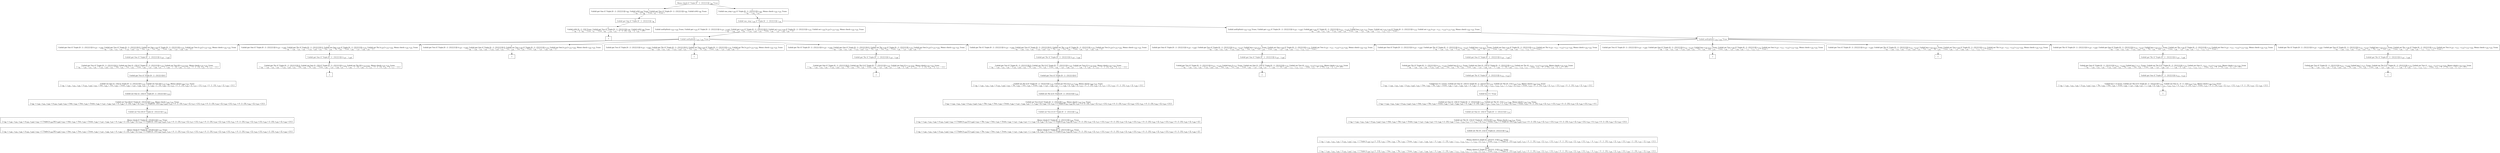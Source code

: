 digraph {
    graph [rankdir=TB
          ,bgcolor=transparent];
    node [shape=box
         ,fillcolor=white
         ,style=filled];
    0 [label=<O <BR/> Memo check (C Triple [0 : 2 : [3] [] [1]]) v<SUB>68</SUB> Trueo>];
    1 [label=<C <BR/> Unfold get One (C Triple [0 : 2 : [3] [] [1]]) v<SUB>98</SUB>, Unfold isNil v<SUB>98</SUB> Trueo, Unfold get Two (C Triple [0 : 2 : [3] [] [1]]) v<SUB>99</SUB>, Unfold isNil v<SUB>99</SUB> Trueo <BR/>  [ v<SUB>68</SUB> &rarr; [], v<SUB>96</SUB> &rarr; Trueo, v<SUB>97</SUB> &rarr; Trueo ] >];
    2 [label=<C <BR/> Unfold one_step v<SUB>100</SUB> (C Triple [0 : 2 : [3] [] [1]]) v<SUB>102</SUB>, Memo check v<SUB>102</SUB> v<SUB>101</SUB> Trueo <BR/>  [ v<SUB>68</SUB> &rarr; v<SUB>100</SUB> : v<SUB>101</SUB> ] >];
    3 [label=<O <BR/> Unfold get One (C Triple [0 : 2 : [3] [] [1]]) v<SUB>98</SUB>>];
    4 [label=<C <BR/> Unfold isNil (0 : 2 : [3]) Trueo, Unfold get Two (C Triple [0 : 2 : [3] [] [1]]) v<SUB>99</SUB>, Unfold isNil v<SUB>99</SUB> Trueo <BR/>  [ v<SUB>68</SUB> &rarr; [], v<SUB>96</SUB> &rarr; Trueo, v<SUB>97</SUB> &rarr; Trueo, v<SUB>98</SUB> &rarr; v<SUB>103</SUB>, v<SUB>103</SUB> &rarr; 0 : 2 : [3], v<SUB>104</SUB> &rarr; [], v<SUB>105</SUB> &rarr; [1] ] >];
    5 [label=<_|_>];
    6 [label=<O <BR/> Unfold one_step v<SUB>100</SUB> (C Triple [0 : 2 : [3] [] [1]]) v<SUB>102</SUB>>];
    7 [label=<C <BR/> Unfold notEqStick v<SUB>103</SUB> v<SUB>104</SUB> Trueo, Unfold get v<SUB>103</SUB> (C Triple [0 : 2 : [3] [] [1]]) (v<SUB>107</SUB> : v<SUB>108</SUB>), Unfold get v<SUB>104</SUB> (C Triple [0 : 2 : [3] [] [1]]) [], Unfold set v<SUB>103</SUB> v<SUB>108</SUB> (C Triple [0 : 2 : [3] [] [1]]) v<SUB>110</SUB>, Unfold set v<SUB>104</SUB> [v<SUB>107</SUB>] v<SUB>110</SUB> v<SUB>102</SUB>, Memo check v<SUB>102</SUB> v<SUB>101</SUB> Trueo <BR/>  [ v<SUB>68</SUB> &rarr; v<SUB>100</SUB> : v<SUB>101</SUB>, v<SUB>100</SUB> &rarr; (v<SUB>103</SUB>, v<SUB>104</SUB>), v<SUB>105</SUB> &rarr; Trueo, v<SUB>106</SUB> &rarr; v<SUB>107</SUB> : v<SUB>108</SUB>, v<SUB>109</SUB> &rarr; [] ] >];
    8 [label=<C <BR/> Unfold notEqStick v<SUB>103</SUB> v<SUB>104</SUB> Trueo, Unfold get v<SUB>103</SUB> (C Triple [0 : 2 : [3] [] [1]]) (v<SUB>107</SUB> : v<SUB>108</SUB>), Unfold get v<SUB>104</SUB> (C Triple [0 : 2 : [3] [] [1]]) (v<SUB>111</SUB> : v<SUB>112</SUB>), Unfold less v<SUB>107</SUB> v<SUB>111</SUB> Trueo, Unfold set v<SUB>103</SUB> v<SUB>108</SUB> (C Triple [0 : 2 : [3] [] [1]]) v<SUB>114</SUB>, Unfold set v<SUB>104</SUB> (v<SUB>107</SUB> : v<SUB>111</SUB> : v<SUB>112</SUB>) v<SUB>114</SUB> v<SUB>102</SUB>, Memo check v<SUB>102</SUB> v<SUB>101</SUB> Trueo <BR/>  [ v<SUB>68</SUB> &rarr; v<SUB>100</SUB> : v<SUB>101</SUB>, v<SUB>100</SUB> &rarr; (v<SUB>103</SUB>, v<SUB>104</SUB>), v<SUB>105</SUB> &rarr; Trueo, v<SUB>106</SUB> &rarr; v<SUB>107</SUB> : v<SUB>108</SUB>, v<SUB>109</SUB> &rarr; v<SUB>111</SUB> : v<SUB>112</SUB>, v<SUB>113</SUB> &rarr; Trueo ] >];
    9 [label=<O <BR/> Unfold notEqStick v<SUB>103</SUB> v<SUB>104</SUB> Trueo>];
    10 [label=<C <BR/> Unfold get One (C Triple [0 : 2 : [3] [] [1]]) (v<SUB>107</SUB> : v<SUB>108</SUB>), Unfold get Two (C Triple [0 : 2 : [3] [] [1]]) [], Unfold set One v<SUB>108</SUB> (C Triple [0 : 2 : [3] [] [1]]) v<SUB>110</SUB>, Unfold set Two [v<SUB>107</SUB>] v<SUB>110</SUB> v<SUB>102</SUB>, Memo check v<SUB>102</SUB> v<SUB>101</SUB> Trueo <BR/>  [ v<SUB>68</SUB> &rarr; v<SUB>100</SUB> : v<SUB>101</SUB>, v<SUB>100</SUB> &rarr; (v<SUB>103</SUB>, v<SUB>104</SUB>), v<SUB>103</SUB> &rarr; One, v<SUB>104</SUB> &rarr; Two, v<SUB>105</SUB> &rarr; Trueo, v<SUB>106</SUB> &rarr; v<SUB>107</SUB> : v<SUB>108</SUB>, v<SUB>109</SUB> &rarr; [] ] >];
    11 [label=<C <BR/> Unfold get One (C Triple [0 : 2 : [3] [] [1]]) (v<SUB>107</SUB> : v<SUB>108</SUB>), Unfold get Thr (C Triple [0 : 2 : [3] [] [1]]) [], Unfold set One v<SUB>108</SUB> (C Triple [0 : 2 : [3] [] [1]]) v<SUB>110</SUB>, Unfold set Thr [v<SUB>107</SUB>] v<SUB>110</SUB> v<SUB>102</SUB>, Memo check v<SUB>102</SUB> v<SUB>101</SUB> Trueo <BR/>  [ v<SUB>68</SUB> &rarr; v<SUB>100</SUB> : v<SUB>101</SUB>, v<SUB>100</SUB> &rarr; (v<SUB>103</SUB>, v<SUB>104</SUB>), v<SUB>103</SUB> &rarr; One, v<SUB>104</SUB> &rarr; Thr, v<SUB>105</SUB> &rarr; Trueo, v<SUB>106</SUB> &rarr; v<SUB>107</SUB> : v<SUB>108</SUB>, v<SUB>109</SUB> &rarr; [] ] >];
    12 [label=<C <BR/> Unfold get Two (C Triple [0 : 2 : [3] [] [1]]) (v<SUB>107</SUB> : v<SUB>108</SUB>), Unfold get One (C Triple [0 : 2 : [3] [] [1]]) [], Unfold set Two v<SUB>108</SUB> (C Triple [0 : 2 : [3] [] [1]]) v<SUB>110</SUB>, Unfold set One [v<SUB>107</SUB>] v<SUB>110</SUB> v<SUB>102</SUB>, Memo check v<SUB>102</SUB> v<SUB>101</SUB> Trueo <BR/>  [ v<SUB>68</SUB> &rarr; v<SUB>100</SUB> : v<SUB>101</SUB>, v<SUB>100</SUB> &rarr; (v<SUB>103</SUB>, v<SUB>104</SUB>), v<SUB>103</SUB> &rarr; Two, v<SUB>104</SUB> &rarr; One, v<SUB>105</SUB> &rarr; Trueo, v<SUB>106</SUB> &rarr; v<SUB>107</SUB> : v<SUB>108</SUB>, v<SUB>109</SUB> &rarr; [] ] >];
    13 [label=<C <BR/> Unfold get Two (C Triple [0 : 2 : [3] [] [1]]) (v<SUB>107</SUB> : v<SUB>108</SUB>), Unfold get Thr (C Triple [0 : 2 : [3] [] [1]]) [], Unfold set Two v<SUB>108</SUB> (C Triple [0 : 2 : [3] [] [1]]) v<SUB>110</SUB>, Unfold set Thr [v<SUB>107</SUB>] v<SUB>110</SUB> v<SUB>102</SUB>, Memo check v<SUB>102</SUB> v<SUB>101</SUB> Trueo <BR/>  [ v<SUB>68</SUB> &rarr; v<SUB>100</SUB> : v<SUB>101</SUB>, v<SUB>100</SUB> &rarr; (v<SUB>103</SUB>, v<SUB>104</SUB>), v<SUB>103</SUB> &rarr; Two, v<SUB>104</SUB> &rarr; Thr, v<SUB>105</SUB> &rarr; Trueo, v<SUB>106</SUB> &rarr; v<SUB>107</SUB> : v<SUB>108</SUB>, v<SUB>109</SUB> &rarr; [] ] >];
    14 [label=<C <BR/> Unfold get Thr (C Triple [0 : 2 : [3] [] [1]]) (v<SUB>107</SUB> : v<SUB>108</SUB>), Unfold get One (C Triple [0 : 2 : [3] [] [1]]) [], Unfold set Thr v<SUB>108</SUB> (C Triple [0 : 2 : [3] [] [1]]) v<SUB>110</SUB>, Unfold set One [v<SUB>107</SUB>] v<SUB>110</SUB> v<SUB>102</SUB>, Memo check v<SUB>102</SUB> v<SUB>101</SUB> Trueo <BR/>  [ v<SUB>68</SUB> &rarr; v<SUB>100</SUB> : v<SUB>101</SUB>, v<SUB>100</SUB> &rarr; (v<SUB>103</SUB>, v<SUB>104</SUB>), v<SUB>103</SUB> &rarr; Thr, v<SUB>104</SUB> &rarr; One, v<SUB>105</SUB> &rarr; Trueo, v<SUB>106</SUB> &rarr; v<SUB>107</SUB> : v<SUB>108</SUB>, v<SUB>109</SUB> &rarr; [] ] >];
    15 [label=<C <BR/> Unfold get Thr (C Triple [0 : 2 : [3] [] [1]]) (v<SUB>107</SUB> : v<SUB>108</SUB>), Unfold get Two (C Triple [0 : 2 : [3] [] [1]]) [], Unfold set Thr v<SUB>108</SUB> (C Triple [0 : 2 : [3] [] [1]]) v<SUB>110</SUB>, Unfold set Two [v<SUB>107</SUB>] v<SUB>110</SUB> v<SUB>102</SUB>, Memo check v<SUB>102</SUB> v<SUB>101</SUB> Trueo <BR/>  [ v<SUB>68</SUB> &rarr; v<SUB>100</SUB> : v<SUB>101</SUB>, v<SUB>100</SUB> &rarr; (v<SUB>103</SUB>, v<SUB>104</SUB>), v<SUB>103</SUB> &rarr; Thr, v<SUB>104</SUB> &rarr; Two, v<SUB>105</SUB> &rarr; Trueo, v<SUB>106</SUB> &rarr; v<SUB>107</SUB> : v<SUB>108</SUB>, v<SUB>109</SUB> &rarr; [] ] >];
    16 [label=<O <BR/> Unfold get One (C Triple [0 : 2 : [3] [] [1]]) (v<SUB>107</SUB> : v<SUB>108</SUB>)>];
    17 [label=<C <BR/> Unfold get Two (C Triple [0 : 2 : [3] [] [1]]) [], Unfold set One (2 : [3]) (C Triple [0 : 2 : [3] [] [1]]) v<SUB>110</SUB>, Unfold set Two [0] v<SUB>110</SUB> v<SUB>102</SUB>, Memo check v<SUB>102</SUB> v<SUB>101</SUB> Trueo <BR/>  [ v<SUB>68</SUB> &rarr; v<SUB>100</SUB> : v<SUB>101</SUB>, v<SUB>100</SUB> &rarr; (v<SUB>103</SUB>, v<SUB>104</SUB>), v<SUB>103</SUB> &rarr; One, v<SUB>104</SUB> &rarr; Two, v<SUB>105</SUB> &rarr; Trueo, v<SUB>106</SUB> &rarr; v<SUB>107</SUB> : v<SUB>108</SUB>, v<SUB>107</SUB> &rarr; 0, v<SUB>108</SUB> &rarr; 2 : [3], v<SUB>109</SUB> &rarr; [], v<SUB>115</SUB> &rarr; 0 : 2 : [3], v<SUB>116</SUB> &rarr; [], v<SUB>117</SUB> &rarr; [1] ] >];
    18 [label=<O <BR/> Unfold get Two (C Triple [0 : 2 : [3] [] [1]]) []>];
    19 [label=<C <BR/> Unfold set One (2 : [3]) (C Triple [0 : 2 : [3] [] [1]]) v<SUB>110</SUB>, Unfold set Two [0] v<SUB>110</SUB> v<SUB>102</SUB>, Memo check v<SUB>102</SUB> v<SUB>101</SUB> Trueo <BR/>  [ v<SUB>68</SUB> &rarr; v<SUB>100</SUB> : v<SUB>101</SUB>, v<SUB>100</SUB> &rarr; (v<SUB>103</SUB>, v<SUB>104</SUB>), v<SUB>103</SUB> &rarr; One, v<SUB>104</SUB> &rarr; Two, v<SUB>105</SUB> &rarr; Trueo, v<SUB>106</SUB> &rarr; v<SUB>107</SUB> : v<SUB>108</SUB>, v<SUB>107</SUB> &rarr; 0, v<SUB>108</SUB> &rarr; 2 : [3], v<SUB>109</SUB> &rarr; [], v<SUB>115</SUB> &rarr; 0 : 2 : [3], v<SUB>116</SUB> &rarr; [], v<SUB>117</SUB> &rarr; [1], v<SUB>118</SUB> &rarr; 0 : 2 : [3], v<SUB>119</SUB> &rarr; [], v<SUB>120</SUB> &rarr; [1] ] >];
    20 [label=<O <BR/> Unfold set One (2 : [3]) (C Triple [0 : 2 : [3] [] [1]]) v<SUB>110</SUB>>];
    21 [label=<C <BR/> Unfold set Two [0] (C Triple [2 : [3] [] [1]]) v<SUB>102</SUB>, Memo check v<SUB>102</SUB> v<SUB>101</SUB> Trueo <BR/>  [ v<SUB>68</SUB> &rarr; v<SUB>100</SUB> : v<SUB>101</SUB>, v<SUB>100</SUB> &rarr; (v<SUB>103</SUB>, v<SUB>104</SUB>), v<SUB>103</SUB> &rarr; One, v<SUB>104</SUB> &rarr; Two, v<SUB>105</SUB> &rarr; Trueo, v<SUB>106</SUB> &rarr; v<SUB>107</SUB> : v<SUB>108</SUB>, v<SUB>107</SUB> &rarr; 0, v<SUB>108</SUB> &rarr; 2 : [3], v<SUB>109</SUB> &rarr; [], v<SUB>110</SUB> &rarr; C Triple [2 : [3] v<SUB>122</SUB> v<SUB>123</SUB>], v<SUB>115</SUB> &rarr; 0 : 2 : [3], v<SUB>116</SUB> &rarr; [], v<SUB>117</SUB> &rarr; [1], v<SUB>118</SUB> &rarr; 0 : 2 : [3], v<SUB>119</SUB> &rarr; [], v<SUB>120</SUB> &rarr; [1], v<SUB>121</SUB> &rarr; 0 : 2 : [3], v<SUB>122</SUB> &rarr; [], v<SUB>123</SUB> &rarr; [1] ] >];
    22 [label=<O <BR/> Unfold set Two [0] (C Triple [2 : [3] [] [1]]) v<SUB>102</SUB>>];
    23 [label=<C <BR/> Memo check (C Triple [2 : [3] [0] [1]]) v<SUB>101</SUB> Trueo <BR/>  [ v<SUB>68</SUB> &rarr; v<SUB>100</SUB> : v<SUB>101</SUB>, v<SUB>100</SUB> &rarr; (v<SUB>103</SUB>, v<SUB>104</SUB>), v<SUB>102</SUB> &rarr; C Triple [v<SUB>124</SUB> [0] v<SUB>126</SUB>], v<SUB>103</SUB> &rarr; One, v<SUB>104</SUB> &rarr; Two, v<SUB>105</SUB> &rarr; Trueo, v<SUB>106</SUB> &rarr; v<SUB>107</SUB> : v<SUB>108</SUB>, v<SUB>107</SUB> &rarr; 0, v<SUB>108</SUB> &rarr; 2 : [3], v<SUB>109</SUB> &rarr; [], v<SUB>110</SUB> &rarr; C Triple [2 : [3] v<SUB>122</SUB> v<SUB>123</SUB>], v<SUB>115</SUB> &rarr; 0 : 2 : [3], v<SUB>116</SUB> &rarr; [], v<SUB>117</SUB> &rarr; [1], v<SUB>118</SUB> &rarr; 0 : 2 : [3], v<SUB>119</SUB> &rarr; [], v<SUB>120</SUB> &rarr; [1], v<SUB>121</SUB> &rarr; 0 : 2 : [3], v<SUB>122</SUB> &rarr; [], v<SUB>123</SUB> &rarr; [1], v<SUB>124</SUB> &rarr; 2 : [3], v<SUB>125</SUB> &rarr; [], v<SUB>126</SUB> &rarr; [1] ] >];
    24 [label=<Leaf <BR/> Memo check (C Triple [2 : [3] [0] [1]]) v<SUB>101</SUB> Trueo <BR/>  [ v<SUB>68</SUB> &rarr; v<SUB>100</SUB> : v<SUB>101</SUB>, v<SUB>100</SUB> &rarr; (v<SUB>103</SUB>, v<SUB>104</SUB>), v<SUB>102</SUB> &rarr; C Triple [v<SUB>124</SUB> [0] v<SUB>126</SUB>], v<SUB>103</SUB> &rarr; One, v<SUB>104</SUB> &rarr; Two, v<SUB>105</SUB> &rarr; Trueo, v<SUB>106</SUB> &rarr; v<SUB>107</SUB> : v<SUB>108</SUB>, v<SUB>107</SUB> &rarr; 0, v<SUB>108</SUB> &rarr; 2 : [3], v<SUB>109</SUB> &rarr; [], v<SUB>110</SUB> &rarr; C Triple [2 : [3] v<SUB>122</SUB> v<SUB>123</SUB>], v<SUB>115</SUB> &rarr; 0 : 2 : [3], v<SUB>116</SUB> &rarr; [], v<SUB>117</SUB> &rarr; [1], v<SUB>118</SUB> &rarr; 0 : 2 : [3], v<SUB>119</SUB> &rarr; [], v<SUB>120</SUB> &rarr; [1], v<SUB>121</SUB> &rarr; 0 : 2 : [3], v<SUB>122</SUB> &rarr; [], v<SUB>123</SUB> &rarr; [1], v<SUB>124</SUB> &rarr; 2 : [3], v<SUB>125</SUB> &rarr; [], v<SUB>126</SUB> &rarr; [1] ] >];
    25 [label=<O <BR/> Unfold get One (C Triple [0 : 2 : [3] [] [1]]) (v<SUB>107</SUB> : v<SUB>108</SUB>)>];
    26 [label=<C <BR/> Unfold get Thr (C Triple [0 : 2 : [3] [] [1]]) [], Unfold set One (2 : [3]) (C Triple [0 : 2 : [3] [] [1]]) v<SUB>110</SUB>, Unfold set Thr [0] v<SUB>110</SUB> v<SUB>102</SUB>, Memo check v<SUB>102</SUB> v<SUB>101</SUB> Trueo <BR/>  [ v<SUB>68</SUB> &rarr; v<SUB>100</SUB> : v<SUB>101</SUB>, v<SUB>100</SUB> &rarr; (v<SUB>103</SUB>, v<SUB>104</SUB>), v<SUB>103</SUB> &rarr; One, v<SUB>104</SUB> &rarr; Thr, v<SUB>105</SUB> &rarr; Trueo, v<SUB>106</SUB> &rarr; v<SUB>107</SUB> : v<SUB>108</SUB>, v<SUB>107</SUB> &rarr; 0, v<SUB>108</SUB> &rarr; 2 : [3], v<SUB>109</SUB> &rarr; [], v<SUB>115</SUB> &rarr; 0 : 2 : [3], v<SUB>116</SUB> &rarr; [], v<SUB>117</SUB> &rarr; [1] ] >];
    27 [label=<_|_>];
    28 [label=<_|_>];
    29 [label=<_|_>];
    30 [label=<O <BR/> Unfold get Thr (C Triple [0 : 2 : [3] [] [1]]) (v<SUB>107</SUB> : v<SUB>108</SUB>)>];
    31 [label=<C <BR/> Unfold get One (C Triple [0 : 2 : [3] [] [1]]) [], Unfold set Thr [] (C Triple [0 : 2 : [3] [] [1]]) v<SUB>110</SUB>, Unfold set One [1] v<SUB>110</SUB> v<SUB>102</SUB>, Memo check v<SUB>102</SUB> v<SUB>101</SUB> Trueo <BR/>  [ v<SUB>68</SUB> &rarr; v<SUB>100</SUB> : v<SUB>101</SUB>, v<SUB>100</SUB> &rarr; (v<SUB>103</SUB>, v<SUB>104</SUB>), v<SUB>103</SUB> &rarr; Thr, v<SUB>104</SUB> &rarr; One, v<SUB>105</SUB> &rarr; Trueo, v<SUB>106</SUB> &rarr; v<SUB>107</SUB> : v<SUB>108</SUB>, v<SUB>107</SUB> &rarr; 1, v<SUB>108</SUB> &rarr; [], v<SUB>109</SUB> &rarr; [], v<SUB>115</SUB> &rarr; 0 : 2 : [3], v<SUB>116</SUB> &rarr; [], v<SUB>117</SUB> &rarr; [1] ] >];
    32 [label=<_|_>];
    33 [label=<O <BR/> Unfold get Thr (C Triple [0 : 2 : [3] [] [1]]) (v<SUB>107</SUB> : v<SUB>108</SUB>)>];
    34 [label=<C <BR/> Unfold get Two (C Triple [0 : 2 : [3] [] [1]]) [], Unfold set Thr [] (C Triple [0 : 2 : [3] [] [1]]) v<SUB>110</SUB>, Unfold set Two [1] v<SUB>110</SUB> v<SUB>102</SUB>, Memo check v<SUB>102</SUB> v<SUB>101</SUB> Trueo <BR/>  [ v<SUB>68</SUB> &rarr; v<SUB>100</SUB> : v<SUB>101</SUB>, v<SUB>100</SUB> &rarr; (v<SUB>103</SUB>, v<SUB>104</SUB>), v<SUB>103</SUB> &rarr; Thr, v<SUB>104</SUB> &rarr; Two, v<SUB>105</SUB> &rarr; Trueo, v<SUB>106</SUB> &rarr; v<SUB>107</SUB> : v<SUB>108</SUB>, v<SUB>107</SUB> &rarr; 1, v<SUB>108</SUB> &rarr; [], v<SUB>109</SUB> &rarr; [], v<SUB>115</SUB> &rarr; 0 : 2 : [3], v<SUB>116</SUB> &rarr; [], v<SUB>117</SUB> &rarr; [1] ] >];
    35 [label=<O <BR/> Unfold get Two (C Triple [0 : 2 : [3] [] [1]]) []>];
    36 [label=<C <BR/> Unfold set Thr [] (C Triple [0 : 2 : [3] [] [1]]) v<SUB>110</SUB>, Unfold set Two [1] v<SUB>110</SUB> v<SUB>102</SUB>, Memo check v<SUB>102</SUB> v<SUB>101</SUB> Trueo <BR/>  [ v<SUB>68</SUB> &rarr; v<SUB>100</SUB> : v<SUB>101</SUB>, v<SUB>100</SUB> &rarr; (v<SUB>103</SUB>, v<SUB>104</SUB>), v<SUB>103</SUB> &rarr; Thr, v<SUB>104</SUB> &rarr; Two, v<SUB>105</SUB> &rarr; Trueo, v<SUB>106</SUB> &rarr; v<SUB>107</SUB> : v<SUB>108</SUB>, v<SUB>107</SUB> &rarr; 1, v<SUB>108</SUB> &rarr; [], v<SUB>109</SUB> &rarr; [], v<SUB>115</SUB> &rarr; 0 : 2 : [3], v<SUB>116</SUB> &rarr; [], v<SUB>117</SUB> &rarr; [1], v<SUB>118</SUB> &rarr; 0 : 2 : [3], v<SUB>119</SUB> &rarr; [], v<SUB>120</SUB> &rarr; [1] ] >];
    37 [label=<O <BR/> Unfold set Thr [] (C Triple [0 : 2 : [3] [] [1]]) v<SUB>110</SUB>>];
    38 [label=<C <BR/> Unfold set Two [1] (C Triple [0 : 2 : [3] [] []]) v<SUB>102</SUB>, Memo check v<SUB>102</SUB> v<SUB>101</SUB> Trueo <BR/>  [ v<SUB>68</SUB> &rarr; v<SUB>100</SUB> : v<SUB>101</SUB>, v<SUB>100</SUB> &rarr; (v<SUB>103</SUB>, v<SUB>104</SUB>), v<SUB>103</SUB> &rarr; Thr, v<SUB>104</SUB> &rarr; Two, v<SUB>105</SUB> &rarr; Trueo, v<SUB>106</SUB> &rarr; v<SUB>107</SUB> : v<SUB>108</SUB>, v<SUB>107</SUB> &rarr; 1, v<SUB>108</SUB> &rarr; [], v<SUB>109</SUB> &rarr; [], v<SUB>110</SUB> &rarr; C Triple [v<SUB>121</SUB> v<SUB>122</SUB> []], v<SUB>115</SUB> &rarr; 0 : 2 : [3], v<SUB>116</SUB> &rarr; [], v<SUB>117</SUB> &rarr; [1], v<SUB>118</SUB> &rarr; 0 : 2 : [3], v<SUB>119</SUB> &rarr; [], v<SUB>120</SUB> &rarr; [1], v<SUB>121</SUB> &rarr; 0 : 2 : [3], v<SUB>122</SUB> &rarr; [], v<SUB>123</SUB> &rarr; [1] ] >];
    39 [label=<O <BR/> Unfold set Two [1] (C Triple [0 : 2 : [3] [] []]) v<SUB>102</SUB>>];
    40 [label=<C <BR/> Memo check (C Triple [0 : 2 : [3] [1] []]) v<SUB>101</SUB> Trueo <BR/>  [ v<SUB>68</SUB> &rarr; v<SUB>100</SUB> : v<SUB>101</SUB>, v<SUB>100</SUB> &rarr; (v<SUB>103</SUB>, v<SUB>104</SUB>), v<SUB>102</SUB> &rarr; C Triple [v<SUB>124</SUB> [1] v<SUB>126</SUB>], v<SUB>103</SUB> &rarr; Thr, v<SUB>104</SUB> &rarr; Two, v<SUB>105</SUB> &rarr; Trueo, v<SUB>106</SUB> &rarr; v<SUB>107</SUB> : v<SUB>108</SUB>, v<SUB>107</SUB> &rarr; 1, v<SUB>108</SUB> &rarr; [], v<SUB>109</SUB> &rarr; [], v<SUB>110</SUB> &rarr; C Triple [v<SUB>121</SUB> v<SUB>122</SUB> []], v<SUB>115</SUB> &rarr; 0 : 2 : [3], v<SUB>116</SUB> &rarr; [], v<SUB>117</SUB> &rarr; [1], v<SUB>118</SUB> &rarr; 0 : 2 : [3], v<SUB>119</SUB> &rarr; [], v<SUB>120</SUB> &rarr; [1], v<SUB>121</SUB> &rarr; 0 : 2 : [3], v<SUB>122</SUB> &rarr; [], v<SUB>123</SUB> &rarr; [1], v<SUB>124</SUB> &rarr; 0 : 2 : [3], v<SUB>125</SUB> &rarr; [], v<SUB>126</SUB> &rarr; [] ] >];
    41 [label=<Leaf <BR/> Memo check (C Triple [0 : 2 : [3] [1] []]) v<SUB>101</SUB> Trueo <BR/>  [ v<SUB>68</SUB> &rarr; v<SUB>100</SUB> : v<SUB>101</SUB>, v<SUB>100</SUB> &rarr; (v<SUB>103</SUB>, v<SUB>104</SUB>), v<SUB>102</SUB> &rarr; C Triple [v<SUB>124</SUB> [1] v<SUB>126</SUB>], v<SUB>103</SUB> &rarr; Thr, v<SUB>104</SUB> &rarr; Two, v<SUB>105</SUB> &rarr; Trueo, v<SUB>106</SUB> &rarr; v<SUB>107</SUB> : v<SUB>108</SUB>, v<SUB>107</SUB> &rarr; 1, v<SUB>108</SUB> &rarr; [], v<SUB>109</SUB> &rarr; [], v<SUB>110</SUB> &rarr; C Triple [v<SUB>121</SUB> v<SUB>122</SUB> []], v<SUB>115</SUB> &rarr; 0 : 2 : [3], v<SUB>116</SUB> &rarr; [], v<SUB>117</SUB> &rarr; [1], v<SUB>118</SUB> &rarr; 0 : 2 : [3], v<SUB>119</SUB> &rarr; [], v<SUB>120</SUB> &rarr; [1], v<SUB>121</SUB> &rarr; 0 : 2 : [3], v<SUB>122</SUB> &rarr; [], v<SUB>123</SUB> &rarr; [1], v<SUB>124</SUB> &rarr; 0 : 2 : [3], v<SUB>125</SUB> &rarr; [], v<SUB>126</SUB> &rarr; [] ] >];
    42 [label=<O <BR/> Unfold notEqStick v<SUB>103</SUB> v<SUB>104</SUB> Trueo>];
    43 [label=<C <BR/> Unfold get One (C Triple [0 : 2 : [3] [] [1]]) (v<SUB>107</SUB> : v<SUB>108</SUB>), Unfold get Two (C Triple [0 : 2 : [3] [] [1]]) (v<SUB>111</SUB> : v<SUB>112</SUB>), Unfold less v<SUB>107</SUB> v<SUB>111</SUB> Trueo, Unfold set One v<SUB>108</SUB> (C Triple [0 : 2 : [3] [] [1]]) v<SUB>114</SUB>, Unfold set Two (v<SUB>107</SUB> : v<SUB>111</SUB> : v<SUB>112</SUB>) v<SUB>114</SUB> v<SUB>102</SUB>, Memo check v<SUB>102</SUB> v<SUB>101</SUB> Trueo <BR/>  [ v<SUB>68</SUB> &rarr; v<SUB>100</SUB> : v<SUB>101</SUB>, v<SUB>100</SUB> &rarr; (v<SUB>103</SUB>, v<SUB>104</SUB>), v<SUB>103</SUB> &rarr; One, v<SUB>104</SUB> &rarr; Two, v<SUB>105</SUB> &rarr; Trueo, v<SUB>106</SUB> &rarr; v<SUB>107</SUB> : v<SUB>108</SUB>, v<SUB>109</SUB> &rarr; v<SUB>111</SUB> : v<SUB>112</SUB>, v<SUB>113</SUB> &rarr; Trueo ] >];
    44 [label=<C <BR/> Unfold get One (C Triple [0 : 2 : [3] [] [1]]) (v<SUB>107</SUB> : v<SUB>108</SUB>), Unfold get Thr (C Triple [0 : 2 : [3] [] [1]]) (v<SUB>111</SUB> : v<SUB>112</SUB>), Unfold less v<SUB>107</SUB> v<SUB>111</SUB> Trueo, Unfold set One v<SUB>108</SUB> (C Triple [0 : 2 : [3] [] [1]]) v<SUB>114</SUB>, Unfold set Thr (v<SUB>107</SUB> : v<SUB>111</SUB> : v<SUB>112</SUB>) v<SUB>114</SUB> v<SUB>102</SUB>, Memo check v<SUB>102</SUB> v<SUB>101</SUB> Trueo <BR/>  [ v<SUB>68</SUB> &rarr; v<SUB>100</SUB> : v<SUB>101</SUB>, v<SUB>100</SUB> &rarr; (v<SUB>103</SUB>, v<SUB>104</SUB>), v<SUB>103</SUB> &rarr; One, v<SUB>104</SUB> &rarr; Thr, v<SUB>105</SUB> &rarr; Trueo, v<SUB>106</SUB> &rarr; v<SUB>107</SUB> : v<SUB>108</SUB>, v<SUB>109</SUB> &rarr; v<SUB>111</SUB> : v<SUB>112</SUB>, v<SUB>113</SUB> &rarr; Trueo ] >];
    45 [label=<C <BR/> Unfold get Two (C Triple [0 : 2 : [3] [] [1]]) (v<SUB>107</SUB> : v<SUB>108</SUB>), Unfold get One (C Triple [0 : 2 : [3] [] [1]]) (v<SUB>111</SUB> : v<SUB>112</SUB>), Unfold less v<SUB>107</SUB> v<SUB>111</SUB> Trueo, Unfold set Two v<SUB>108</SUB> (C Triple [0 : 2 : [3] [] [1]]) v<SUB>114</SUB>, Unfold set One (v<SUB>107</SUB> : v<SUB>111</SUB> : v<SUB>112</SUB>) v<SUB>114</SUB> v<SUB>102</SUB>, Memo check v<SUB>102</SUB> v<SUB>101</SUB> Trueo <BR/>  [ v<SUB>68</SUB> &rarr; v<SUB>100</SUB> : v<SUB>101</SUB>, v<SUB>100</SUB> &rarr; (v<SUB>103</SUB>, v<SUB>104</SUB>), v<SUB>103</SUB> &rarr; Two, v<SUB>104</SUB> &rarr; One, v<SUB>105</SUB> &rarr; Trueo, v<SUB>106</SUB> &rarr; v<SUB>107</SUB> : v<SUB>108</SUB>, v<SUB>109</SUB> &rarr; v<SUB>111</SUB> : v<SUB>112</SUB>, v<SUB>113</SUB> &rarr; Trueo ] >];
    46 [label=<C <BR/> Unfold get Two (C Triple [0 : 2 : [3] [] [1]]) (v<SUB>107</SUB> : v<SUB>108</SUB>), Unfold get Thr (C Triple [0 : 2 : [3] [] [1]]) (v<SUB>111</SUB> : v<SUB>112</SUB>), Unfold less v<SUB>107</SUB> v<SUB>111</SUB> Trueo, Unfold set Two v<SUB>108</SUB> (C Triple [0 : 2 : [3] [] [1]]) v<SUB>114</SUB>, Unfold set Thr (v<SUB>107</SUB> : v<SUB>111</SUB> : v<SUB>112</SUB>) v<SUB>114</SUB> v<SUB>102</SUB>, Memo check v<SUB>102</SUB> v<SUB>101</SUB> Trueo <BR/>  [ v<SUB>68</SUB> &rarr; v<SUB>100</SUB> : v<SUB>101</SUB>, v<SUB>100</SUB> &rarr; (v<SUB>103</SUB>, v<SUB>104</SUB>), v<SUB>103</SUB> &rarr; Two, v<SUB>104</SUB> &rarr; Thr, v<SUB>105</SUB> &rarr; Trueo, v<SUB>106</SUB> &rarr; v<SUB>107</SUB> : v<SUB>108</SUB>, v<SUB>109</SUB> &rarr; v<SUB>111</SUB> : v<SUB>112</SUB>, v<SUB>113</SUB> &rarr; Trueo ] >];
    47 [label=<C <BR/> Unfold get Thr (C Triple [0 : 2 : [3] [] [1]]) (v<SUB>107</SUB> : v<SUB>108</SUB>), Unfold get One (C Triple [0 : 2 : [3] [] [1]]) (v<SUB>111</SUB> : v<SUB>112</SUB>), Unfold less v<SUB>107</SUB> v<SUB>111</SUB> Trueo, Unfold set Thr v<SUB>108</SUB> (C Triple [0 : 2 : [3] [] [1]]) v<SUB>114</SUB>, Unfold set One (v<SUB>107</SUB> : v<SUB>111</SUB> : v<SUB>112</SUB>) v<SUB>114</SUB> v<SUB>102</SUB>, Memo check v<SUB>102</SUB> v<SUB>101</SUB> Trueo <BR/>  [ v<SUB>68</SUB> &rarr; v<SUB>100</SUB> : v<SUB>101</SUB>, v<SUB>100</SUB> &rarr; (v<SUB>103</SUB>, v<SUB>104</SUB>), v<SUB>103</SUB> &rarr; Thr, v<SUB>104</SUB> &rarr; One, v<SUB>105</SUB> &rarr; Trueo, v<SUB>106</SUB> &rarr; v<SUB>107</SUB> : v<SUB>108</SUB>, v<SUB>109</SUB> &rarr; v<SUB>111</SUB> : v<SUB>112</SUB>, v<SUB>113</SUB> &rarr; Trueo ] >];
    48 [label=<C <BR/> Unfold get Thr (C Triple [0 : 2 : [3] [] [1]]) (v<SUB>107</SUB> : v<SUB>108</SUB>), Unfold get Two (C Triple [0 : 2 : [3] [] [1]]) (v<SUB>111</SUB> : v<SUB>112</SUB>), Unfold less v<SUB>107</SUB> v<SUB>111</SUB> Trueo, Unfold set Thr v<SUB>108</SUB> (C Triple [0 : 2 : [3] [] [1]]) v<SUB>114</SUB>, Unfold set Two (v<SUB>107</SUB> : v<SUB>111</SUB> : v<SUB>112</SUB>) v<SUB>114</SUB> v<SUB>102</SUB>, Memo check v<SUB>102</SUB> v<SUB>101</SUB> Trueo <BR/>  [ v<SUB>68</SUB> &rarr; v<SUB>100</SUB> : v<SUB>101</SUB>, v<SUB>100</SUB> &rarr; (v<SUB>103</SUB>, v<SUB>104</SUB>), v<SUB>103</SUB> &rarr; Thr, v<SUB>104</SUB> &rarr; Two, v<SUB>105</SUB> &rarr; Trueo, v<SUB>106</SUB> &rarr; v<SUB>107</SUB> : v<SUB>108</SUB>, v<SUB>109</SUB> &rarr; v<SUB>111</SUB> : v<SUB>112</SUB>, v<SUB>113</SUB> &rarr; Trueo ] >];
    49 [label=<O <BR/> Unfold get One (C Triple [0 : 2 : [3] [] [1]]) (v<SUB>107</SUB> : v<SUB>108</SUB>)>];
    50 [label=<C <BR/> Unfold get Two (C Triple [0 : 2 : [3] [] [1]]) (v<SUB>111</SUB> : v<SUB>112</SUB>), Unfold less 0 v<SUB>111</SUB> Trueo, Unfold set One (2 : [3]) (C Triple [0 : 2 : [3] [] [1]]) v<SUB>114</SUB>, Unfold set Two (0 : v<SUB>111</SUB> : v<SUB>112</SUB>) v<SUB>114</SUB> v<SUB>102</SUB>, Memo check v<SUB>102</SUB> v<SUB>101</SUB> Trueo <BR/>  [ v<SUB>68</SUB> &rarr; v<SUB>100</SUB> : v<SUB>101</SUB>, v<SUB>100</SUB> &rarr; (v<SUB>103</SUB>, v<SUB>104</SUB>), v<SUB>103</SUB> &rarr; One, v<SUB>104</SUB> &rarr; Two, v<SUB>105</SUB> &rarr; Trueo, v<SUB>106</SUB> &rarr; v<SUB>107</SUB> : v<SUB>108</SUB>, v<SUB>107</SUB> &rarr; 0, v<SUB>108</SUB> &rarr; 2 : [3], v<SUB>109</SUB> &rarr; v<SUB>111</SUB> : v<SUB>112</SUB>, v<SUB>113</SUB> &rarr; Trueo, v<SUB>115</SUB> &rarr; 0 : 2 : [3], v<SUB>116</SUB> &rarr; [], v<SUB>117</SUB> &rarr; [1] ] >];
    51 [label=<_|_>];
    52 [label=<O <BR/> Unfold get One (C Triple [0 : 2 : [3] [] [1]]) (v<SUB>107</SUB> : v<SUB>108</SUB>)>];
    53 [label=<C <BR/> Unfold get Thr (C Triple [0 : 2 : [3] [] [1]]) (v<SUB>111</SUB> : v<SUB>112</SUB>), Unfold less 0 v<SUB>111</SUB> Trueo, Unfold set One (2 : [3]) (C Triple [0 : 2 : [3] [] [1]]) v<SUB>114</SUB>, Unfold set Thr (0 : v<SUB>111</SUB> : v<SUB>112</SUB>) v<SUB>114</SUB> v<SUB>102</SUB>, Memo check v<SUB>102</SUB> v<SUB>101</SUB> Trueo <BR/>  [ v<SUB>68</SUB> &rarr; v<SUB>100</SUB> : v<SUB>101</SUB>, v<SUB>100</SUB> &rarr; (v<SUB>103</SUB>, v<SUB>104</SUB>), v<SUB>103</SUB> &rarr; One, v<SUB>104</SUB> &rarr; Thr, v<SUB>105</SUB> &rarr; Trueo, v<SUB>106</SUB> &rarr; v<SUB>107</SUB> : v<SUB>108</SUB>, v<SUB>107</SUB> &rarr; 0, v<SUB>108</SUB> &rarr; 2 : [3], v<SUB>109</SUB> &rarr; v<SUB>111</SUB> : v<SUB>112</SUB>, v<SUB>113</SUB> &rarr; Trueo, v<SUB>115</SUB> &rarr; 0 : 2 : [3], v<SUB>116</SUB> &rarr; [], v<SUB>117</SUB> &rarr; [1] ] >];
    54 [label=<O <BR/> Unfold get Thr (C Triple [0 : 2 : [3] [] [1]]) (v<SUB>111</SUB> : v<SUB>112</SUB>)>];
    55 [label=<C <BR/> Unfold less 0 1 Trueo, Unfold set One (2 : [3]) (C Triple [0 : 2 : [3] [] [1]]) v<SUB>114</SUB>, Unfold set Thr (0 : [1]) v<SUB>114</SUB> v<SUB>102</SUB>, Memo check v<SUB>102</SUB> v<SUB>101</SUB> Trueo <BR/>  [ v<SUB>68</SUB> &rarr; v<SUB>100</SUB> : v<SUB>101</SUB>, v<SUB>100</SUB> &rarr; (v<SUB>103</SUB>, v<SUB>104</SUB>), v<SUB>103</SUB> &rarr; One, v<SUB>104</SUB> &rarr; Thr, v<SUB>105</SUB> &rarr; Trueo, v<SUB>106</SUB> &rarr; v<SUB>107</SUB> : v<SUB>108</SUB>, v<SUB>107</SUB> &rarr; 0, v<SUB>108</SUB> &rarr; 2 : [3], v<SUB>109</SUB> &rarr; v<SUB>111</SUB> : v<SUB>112</SUB>, v<SUB>111</SUB> &rarr; 1, v<SUB>112</SUB> &rarr; [], v<SUB>113</SUB> &rarr; Trueo, v<SUB>115</SUB> &rarr; 0 : 2 : [3], v<SUB>116</SUB> &rarr; [], v<SUB>117</SUB> &rarr; [1], v<SUB>118</SUB> &rarr; 0 : 2 : [3], v<SUB>119</SUB> &rarr; [], v<SUB>120</SUB> &rarr; [1] ] >];
    56 [label=<O <BR/> Unfold less 0 1 Trueo>];
    57 [label=<C <BR/> Unfold set One (2 : [3]) (C Triple [0 : 2 : [3] [] [1]]) v<SUB>114</SUB>, Unfold set Thr (0 : [1]) v<SUB>114</SUB> v<SUB>102</SUB>, Memo check v<SUB>102</SUB> v<SUB>101</SUB> Trueo <BR/>  [ v<SUB>68</SUB> &rarr; v<SUB>100</SUB> : v<SUB>101</SUB>, v<SUB>100</SUB> &rarr; (v<SUB>103</SUB>, v<SUB>104</SUB>), v<SUB>103</SUB> &rarr; One, v<SUB>104</SUB> &rarr; Thr, v<SUB>105</SUB> &rarr; Trueo, v<SUB>106</SUB> &rarr; v<SUB>107</SUB> : v<SUB>108</SUB>, v<SUB>107</SUB> &rarr; 0, v<SUB>108</SUB> &rarr; 2 : [3], v<SUB>109</SUB> &rarr; v<SUB>111</SUB> : v<SUB>112</SUB>, v<SUB>111</SUB> &rarr; 1, v<SUB>112</SUB> &rarr; [], v<SUB>113</SUB> &rarr; Trueo, v<SUB>115</SUB> &rarr; 0 : 2 : [3], v<SUB>116</SUB> &rarr; [], v<SUB>117</SUB> &rarr; [1], v<SUB>118</SUB> &rarr; 0 : 2 : [3], v<SUB>119</SUB> &rarr; [], v<SUB>120</SUB> &rarr; [1], v<SUB>121</SUB> &rarr; 0 ] >];
    58 [label=<O <BR/> Unfold set One (2 : [3]) (C Triple [0 : 2 : [3] [] [1]]) v<SUB>114</SUB>>];
    59 [label=<C <BR/> Unfold set Thr (0 : [1]) (C Triple [2 : [3] [] [1]]) v<SUB>102</SUB>, Memo check v<SUB>102</SUB> v<SUB>101</SUB> Trueo <BR/>  [ v<SUB>68</SUB> &rarr; v<SUB>100</SUB> : v<SUB>101</SUB>, v<SUB>100</SUB> &rarr; (v<SUB>103</SUB>, v<SUB>104</SUB>), v<SUB>103</SUB> &rarr; One, v<SUB>104</SUB> &rarr; Thr, v<SUB>105</SUB> &rarr; Trueo, v<SUB>106</SUB> &rarr; v<SUB>107</SUB> : v<SUB>108</SUB>, v<SUB>107</SUB> &rarr; 0, v<SUB>108</SUB> &rarr; 2 : [3], v<SUB>109</SUB> &rarr; v<SUB>111</SUB> : v<SUB>112</SUB>, v<SUB>111</SUB> &rarr; 1, v<SUB>112</SUB> &rarr; [], v<SUB>113</SUB> &rarr; Trueo, v<SUB>114</SUB> &rarr; C Triple [2 : [3] v<SUB>124</SUB> v<SUB>125</SUB>], v<SUB>115</SUB> &rarr; 0 : 2 : [3], v<SUB>116</SUB> &rarr; [], v<SUB>117</SUB> &rarr; [1], v<SUB>118</SUB> &rarr; 0 : 2 : [3], v<SUB>119</SUB> &rarr; [], v<SUB>120</SUB> &rarr; [1], v<SUB>121</SUB> &rarr; 0, v<SUB>123</SUB> &rarr; 0 : 2 : [3], v<SUB>124</SUB> &rarr; [], v<SUB>125</SUB> &rarr; [1] ] >];
    60 [label=<O <BR/> Unfold set Thr (0 : [1]) (C Triple [2 : [3] [] [1]]) v<SUB>102</SUB>>];
    61 [label=<C <BR/> Memo check (C Triple [2 : [3] [] 0 : [1]]) v<SUB>101</SUB> Trueo <BR/>  [ v<SUB>68</SUB> &rarr; v<SUB>100</SUB> : v<SUB>101</SUB>, v<SUB>100</SUB> &rarr; (v<SUB>103</SUB>, v<SUB>104</SUB>), v<SUB>102</SUB> &rarr; C Triple [v<SUB>126</SUB> v<SUB>127</SUB> 0 : [1]], v<SUB>103</SUB> &rarr; One, v<SUB>104</SUB> &rarr; Thr, v<SUB>105</SUB> &rarr; Trueo, v<SUB>106</SUB> &rarr; v<SUB>107</SUB> : v<SUB>108</SUB>, v<SUB>107</SUB> &rarr; 0, v<SUB>108</SUB> &rarr; 2 : [3], v<SUB>109</SUB> &rarr; v<SUB>111</SUB> : v<SUB>112</SUB>, v<SUB>111</SUB> &rarr; 1, v<SUB>112</SUB> &rarr; [], v<SUB>113</SUB> &rarr; Trueo, v<SUB>114</SUB> &rarr; C Triple [2 : [3] v<SUB>124</SUB> v<SUB>125</SUB>], v<SUB>115</SUB> &rarr; 0 : 2 : [3], v<SUB>116</SUB> &rarr; [], v<SUB>117</SUB> &rarr; [1], v<SUB>118</SUB> &rarr; 0 : 2 : [3], v<SUB>119</SUB> &rarr; [], v<SUB>120</SUB> &rarr; [1], v<SUB>121</SUB> &rarr; 0, v<SUB>123</SUB> &rarr; 0 : 2 : [3], v<SUB>124</SUB> &rarr; [], v<SUB>125</SUB> &rarr; [1], v<SUB>126</SUB> &rarr; 2 : [3], v<SUB>127</SUB> &rarr; [], v<SUB>128</SUB> &rarr; [1] ] >];
    62 [label=<Leaf <BR/> Memo check (C Triple [2 : [3] [] 0 : [1]]) v<SUB>101</SUB> Trueo <BR/>  [ v<SUB>68</SUB> &rarr; v<SUB>100</SUB> : v<SUB>101</SUB>, v<SUB>100</SUB> &rarr; (v<SUB>103</SUB>, v<SUB>104</SUB>), v<SUB>102</SUB> &rarr; C Triple [v<SUB>126</SUB> v<SUB>127</SUB> 0 : [1]], v<SUB>103</SUB> &rarr; One, v<SUB>104</SUB> &rarr; Thr, v<SUB>105</SUB> &rarr; Trueo, v<SUB>106</SUB> &rarr; v<SUB>107</SUB> : v<SUB>108</SUB>, v<SUB>107</SUB> &rarr; 0, v<SUB>108</SUB> &rarr; 2 : [3], v<SUB>109</SUB> &rarr; v<SUB>111</SUB> : v<SUB>112</SUB>, v<SUB>111</SUB> &rarr; 1, v<SUB>112</SUB> &rarr; [], v<SUB>113</SUB> &rarr; Trueo, v<SUB>114</SUB> &rarr; C Triple [2 : [3] v<SUB>124</SUB> v<SUB>125</SUB>], v<SUB>115</SUB> &rarr; 0 : 2 : [3], v<SUB>116</SUB> &rarr; [], v<SUB>117</SUB> &rarr; [1], v<SUB>118</SUB> &rarr; 0 : 2 : [3], v<SUB>119</SUB> &rarr; [], v<SUB>120</SUB> &rarr; [1], v<SUB>121</SUB> &rarr; 0, v<SUB>123</SUB> &rarr; 0 : 2 : [3], v<SUB>124</SUB> &rarr; [], v<SUB>125</SUB> &rarr; [1], v<SUB>126</SUB> &rarr; 2 : [3], v<SUB>127</SUB> &rarr; [], v<SUB>128</SUB> &rarr; [1] ] >];
    63 [label=<_|_>];
    64 [label=<_|_>];
    65 [label=<O <BR/> Unfold get Thr (C Triple [0 : 2 : [3] [] [1]]) (v<SUB>107</SUB> : v<SUB>108</SUB>)>];
    66 [label=<C <BR/> Unfold get One (C Triple [0 : 2 : [3] [] [1]]) (v<SUB>111</SUB> : v<SUB>112</SUB>), Unfold less 1 v<SUB>111</SUB> Trueo, Unfold set Thr [] (C Triple [0 : 2 : [3] [] [1]]) v<SUB>114</SUB>, Unfold set One (1 : v<SUB>111</SUB> : v<SUB>112</SUB>) v<SUB>114</SUB> v<SUB>102</SUB>, Memo check v<SUB>102</SUB> v<SUB>101</SUB> Trueo <BR/>  [ v<SUB>68</SUB> &rarr; v<SUB>100</SUB> : v<SUB>101</SUB>, v<SUB>100</SUB> &rarr; (v<SUB>103</SUB>, v<SUB>104</SUB>), v<SUB>103</SUB> &rarr; Thr, v<SUB>104</SUB> &rarr; One, v<SUB>105</SUB> &rarr; Trueo, v<SUB>106</SUB> &rarr; v<SUB>107</SUB> : v<SUB>108</SUB>, v<SUB>107</SUB> &rarr; 1, v<SUB>108</SUB> &rarr; [], v<SUB>109</SUB> &rarr; v<SUB>111</SUB> : v<SUB>112</SUB>, v<SUB>113</SUB> &rarr; Trueo, v<SUB>115</SUB> &rarr; 0 : 2 : [3], v<SUB>116</SUB> &rarr; [], v<SUB>117</SUB> &rarr; [1] ] >];
    67 [label=<O <BR/> Unfold get One (C Triple [0 : 2 : [3] [] [1]]) (v<SUB>111</SUB> : v<SUB>112</SUB>)>];
    68 [label=<C <BR/> Unfold less 1 0 Trueo, Unfold set Thr [] (C Triple [0 : 2 : [3] [] [1]]) v<SUB>114</SUB>, Unfold set One (1 : 0 : 2 : [3]) v<SUB>114</SUB> v<SUB>102</SUB>, Memo check v<SUB>102</SUB> v<SUB>101</SUB> Trueo <BR/>  [ v<SUB>68</SUB> &rarr; v<SUB>100</SUB> : v<SUB>101</SUB>, v<SUB>100</SUB> &rarr; (v<SUB>103</SUB>, v<SUB>104</SUB>), v<SUB>103</SUB> &rarr; Thr, v<SUB>104</SUB> &rarr; One, v<SUB>105</SUB> &rarr; Trueo, v<SUB>106</SUB> &rarr; v<SUB>107</SUB> : v<SUB>108</SUB>, v<SUB>107</SUB> &rarr; 1, v<SUB>108</SUB> &rarr; [], v<SUB>109</SUB> &rarr; v<SUB>111</SUB> : v<SUB>112</SUB>, v<SUB>111</SUB> &rarr; 0, v<SUB>112</SUB> &rarr; 2 : [3], v<SUB>113</SUB> &rarr; Trueo, v<SUB>115</SUB> &rarr; 0 : 2 : [3], v<SUB>116</SUB> &rarr; [], v<SUB>117</SUB> &rarr; [1], v<SUB>118</SUB> &rarr; 0 : 2 : [3], v<SUB>119</SUB> &rarr; [], v<SUB>120</SUB> &rarr; [1] ] >];
    69 [label=<_|_>];
    70 [label=<O <BR/> Unfold get Thr (C Triple [0 : 2 : [3] [] [1]]) (v<SUB>107</SUB> : v<SUB>108</SUB>)>];
    71 [label=<C <BR/> Unfold get Two (C Triple [0 : 2 : [3] [] [1]]) (v<SUB>111</SUB> : v<SUB>112</SUB>), Unfold less 1 v<SUB>111</SUB> Trueo, Unfold set Thr [] (C Triple [0 : 2 : [3] [] [1]]) v<SUB>114</SUB>, Unfold set Two (1 : v<SUB>111</SUB> : v<SUB>112</SUB>) v<SUB>114</SUB> v<SUB>102</SUB>, Memo check v<SUB>102</SUB> v<SUB>101</SUB> Trueo <BR/>  [ v<SUB>68</SUB> &rarr; v<SUB>100</SUB> : v<SUB>101</SUB>, v<SUB>100</SUB> &rarr; (v<SUB>103</SUB>, v<SUB>104</SUB>), v<SUB>103</SUB> &rarr; Thr, v<SUB>104</SUB> &rarr; Two, v<SUB>105</SUB> &rarr; Trueo, v<SUB>106</SUB> &rarr; v<SUB>107</SUB> : v<SUB>108</SUB>, v<SUB>107</SUB> &rarr; 1, v<SUB>108</SUB> &rarr; [], v<SUB>109</SUB> &rarr; v<SUB>111</SUB> : v<SUB>112</SUB>, v<SUB>113</SUB> &rarr; Trueo, v<SUB>115</SUB> &rarr; 0 : 2 : [3], v<SUB>116</SUB> &rarr; [], v<SUB>117</SUB> &rarr; [1] ] >];
    72 [label=<_|_>];
    0 -> 1 [label=""];
    0 -> 2 [label=""];
    1 -> 3 [label=""];
    2 -> 6 [label=""];
    3 -> 4 [label=""];
    4 -> 5 [label=""];
    6 -> 7 [label=""];
    6 -> 8 [label=""];
    7 -> 9 [label=""];
    8 -> 42 [label=""];
    9 -> 10 [label=""];
    9 -> 11 [label=""];
    9 -> 12 [label=""];
    9 -> 13 [label=""];
    9 -> 14 [label=""];
    9 -> 15 [label=""];
    10 -> 16 [label=""];
    11 -> 25 [label=""];
    12 -> 28 [label=""];
    13 -> 29 [label=""];
    14 -> 30 [label=""];
    15 -> 33 [label=""];
    16 -> 17 [label=""];
    17 -> 18 [label=""];
    18 -> 19 [label=""];
    19 -> 20 [label=""];
    20 -> 21 [label=""];
    21 -> 22 [label=""];
    22 -> 23 [label=""];
    23 -> 24 [label=""];
    25 -> 26 [label=""];
    26 -> 27 [label=""];
    30 -> 31 [label=""];
    31 -> 32 [label=""];
    33 -> 34 [label=""];
    34 -> 35 [label=""];
    35 -> 36 [label=""];
    36 -> 37 [label=""];
    37 -> 38 [label=""];
    38 -> 39 [label=""];
    39 -> 40 [label=""];
    40 -> 41 [label=""];
    42 -> 43 [label=""];
    42 -> 44 [label=""];
    42 -> 45 [label=""];
    42 -> 46 [label=""];
    42 -> 47 [label=""];
    42 -> 48 [label=""];
    43 -> 49 [label=""];
    44 -> 52 [label=""];
    45 -> 63 [label=""];
    46 -> 64 [label=""];
    47 -> 65 [label=""];
    48 -> 70 [label=""];
    49 -> 50 [label=""];
    50 -> 51 [label=""];
    52 -> 53 [label=""];
    53 -> 54 [label=""];
    54 -> 55 [label=""];
    55 -> 56 [label=""];
    56 -> 57 [label=""];
    57 -> 58 [label=""];
    58 -> 59 [label=""];
    59 -> 60 [label=""];
    60 -> 61 [label=""];
    61 -> 62 [label=""];
    65 -> 66 [label=""];
    66 -> 67 [label=""];
    67 -> 68 [label=""];
    68 -> 69 [label=""];
    70 -> 71 [label=""];
    71 -> 72 [label=""];
}